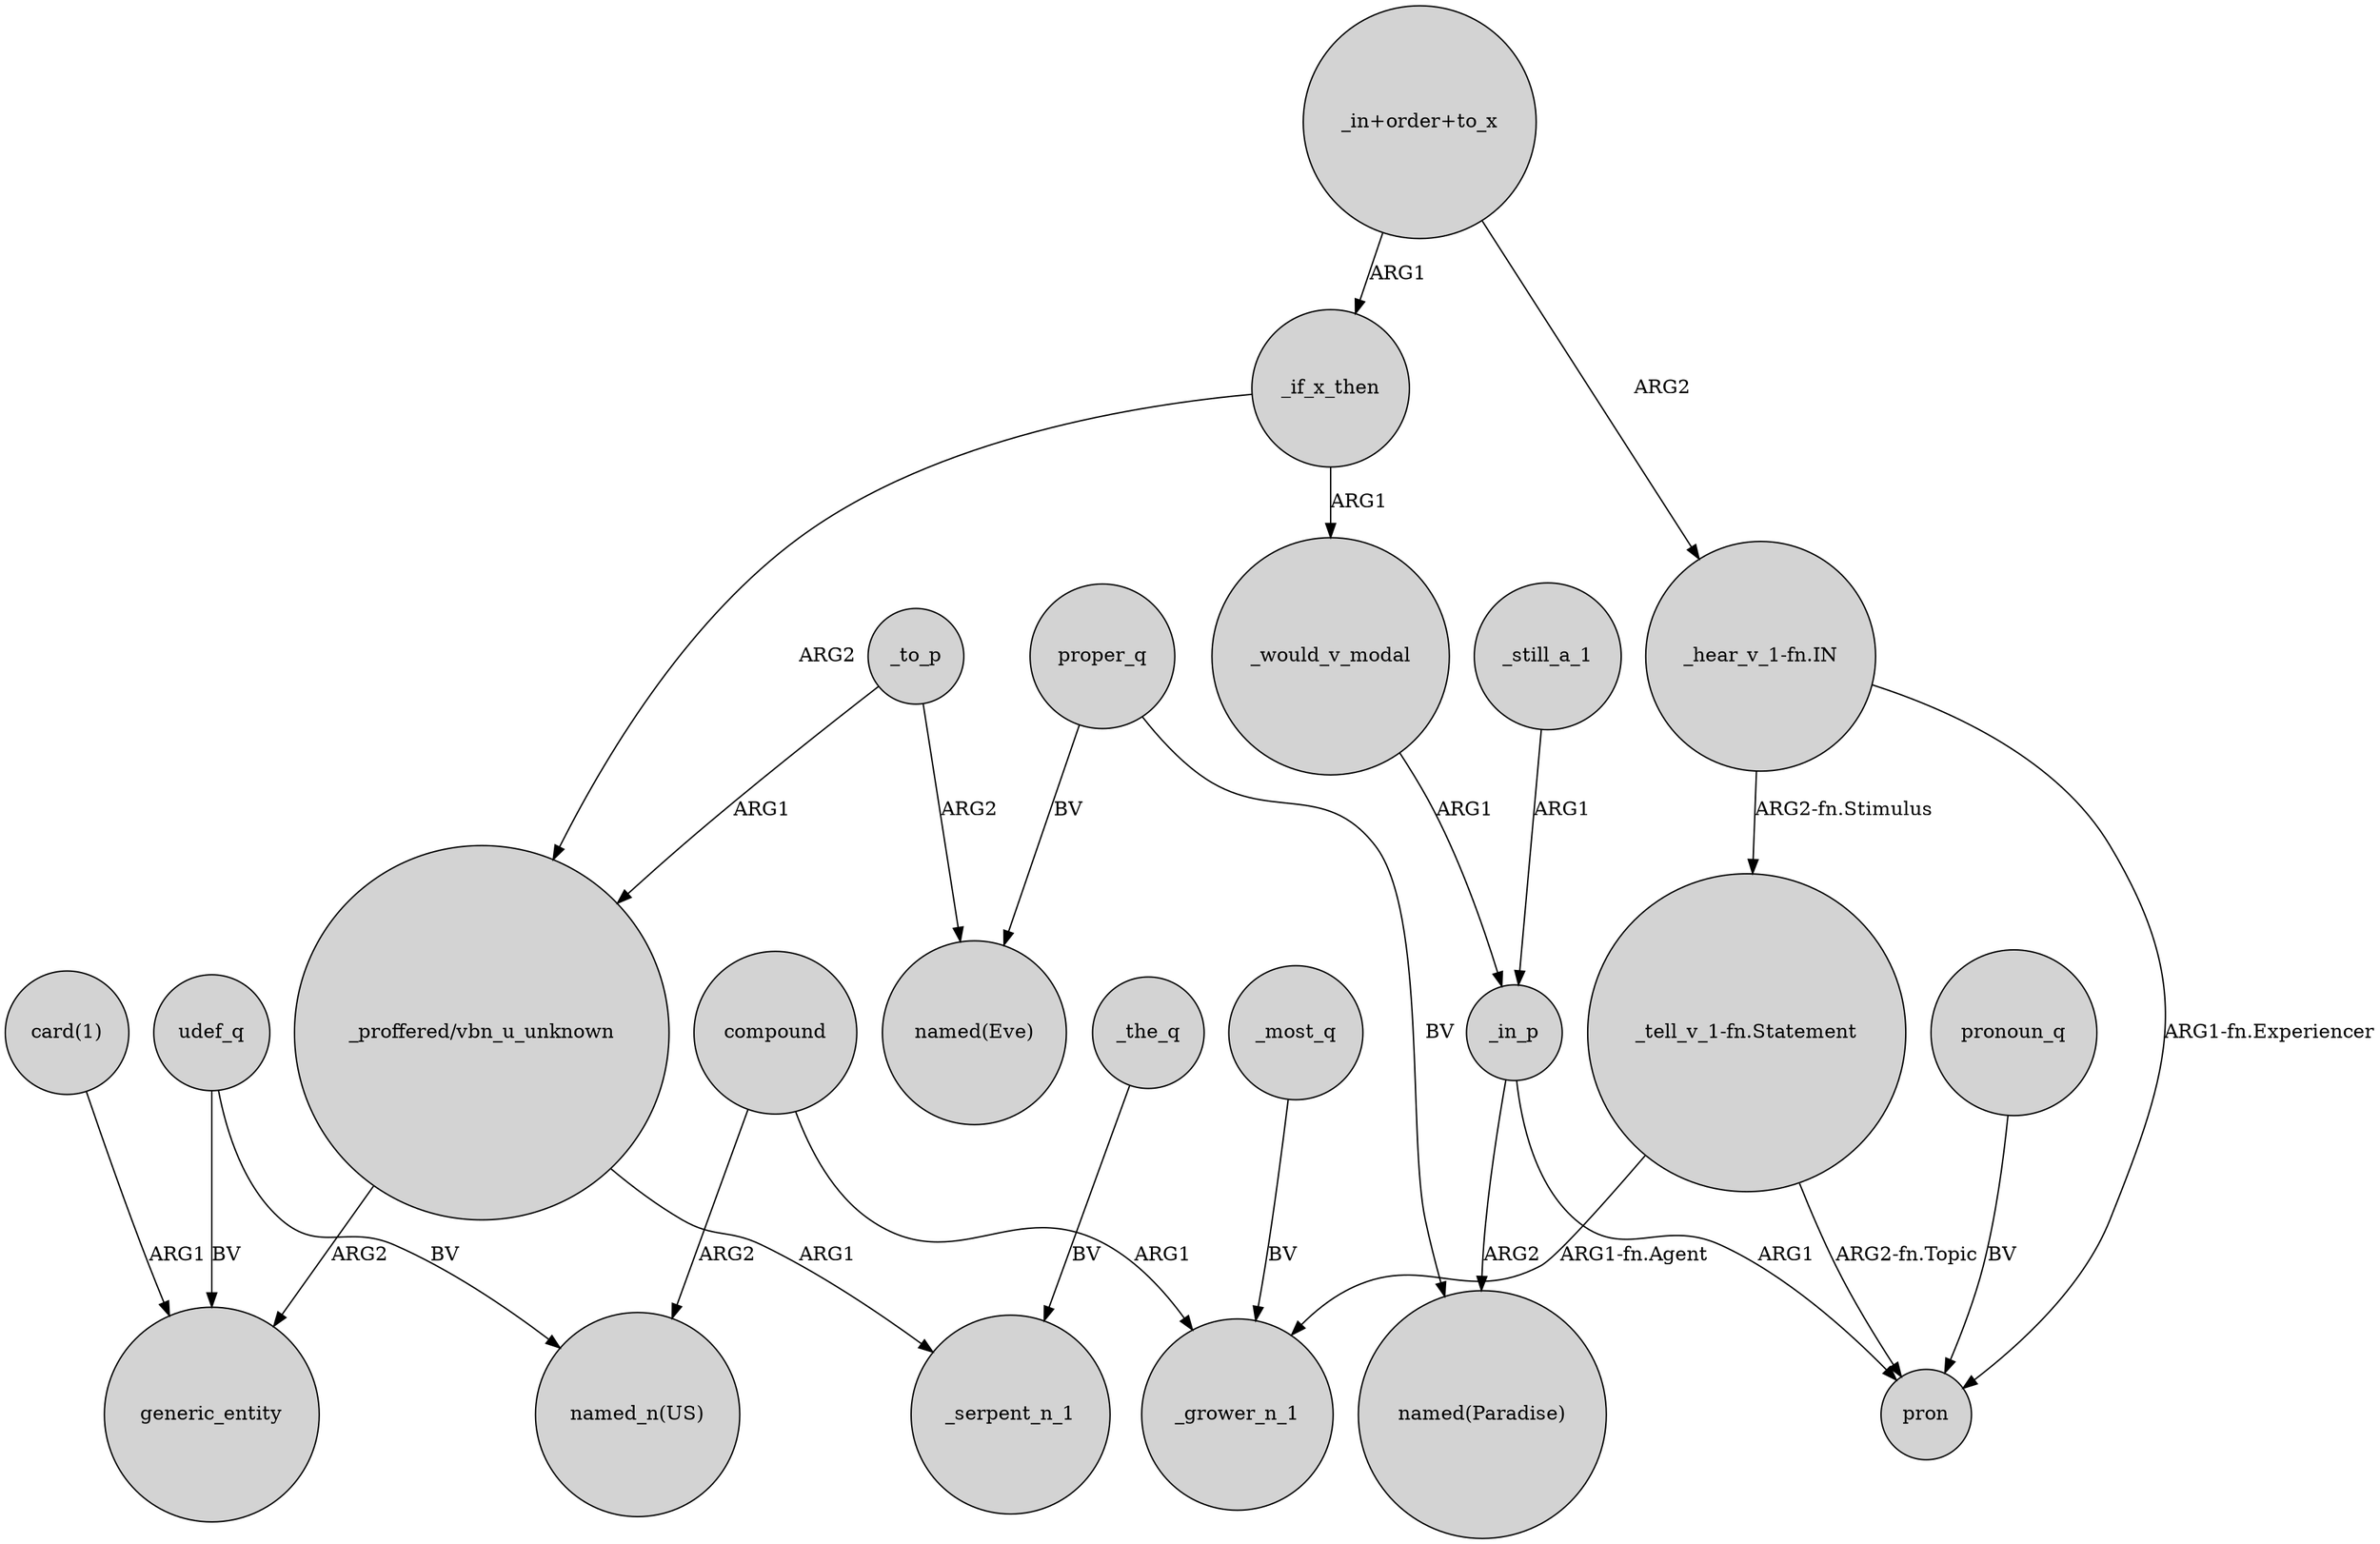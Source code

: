 digraph {
	node [shape=circle style=filled]
	_to_p -> "_proffered/vbn_u_unknown" [label=ARG1]
	udef_q -> "named_n(US)" [label=BV]
	_in_p -> pron [label=ARG1]
	udef_q -> generic_entity [label=BV]
	_if_x_then -> "_proffered/vbn_u_unknown" [label=ARG2]
	_to_p -> "named(Eve)" [label=ARG2]
	_in_p -> "named(Paradise)" [label=ARG2]
	"_tell_v_1-fn.Statement" -> pron [label="ARG2-fn.Topic"]
	"_tell_v_1-fn.Statement" -> _grower_n_1 [label="ARG1-fn.Agent"]
	proper_q -> "named(Paradise)" [label=BV]
	compound -> "named_n(US)" [label=ARG2]
	pronoun_q -> pron [label=BV]
	"_in+order+to_x" -> "_hear_v_1-fn.IN" [label=ARG2]
	compound -> _grower_n_1 [label=ARG1]
	"_proffered/vbn_u_unknown" -> _serpent_n_1 [label=ARG1]
	"_proffered/vbn_u_unknown" -> generic_entity [label=ARG2]
	"_in+order+to_x" -> _if_x_then [label=ARG1]
	"_hear_v_1-fn.IN" -> pron [label="ARG1-fn.Experiencer"]
	_would_v_modal -> _in_p [label=ARG1]
	_still_a_1 -> _in_p [label=ARG1]
	"card(1)" -> generic_entity [label=ARG1]
	"_hear_v_1-fn.IN" -> "_tell_v_1-fn.Statement" [label="ARG2-fn.Stimulus"]
	_if_x_then -> _would_v_modal [label=ARG1]
	_most_q -> _grower_n_1 [label=BV]
	proper_q -> "named(Eve)" [label=BV]
	_the_q -> _serpent_n_1 [label=BV]
}
